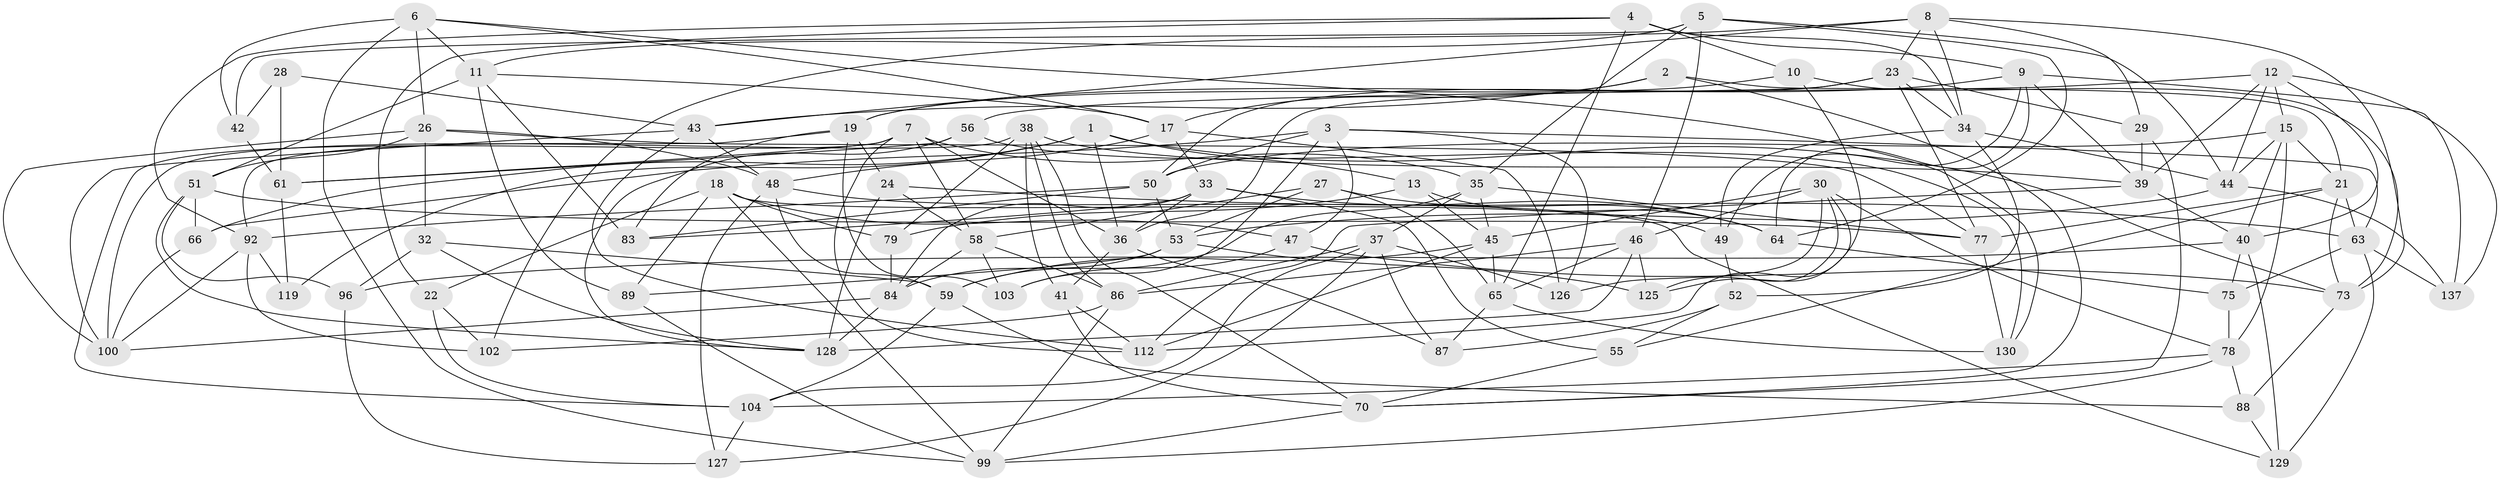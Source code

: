 // original degree distribution, {4: 1.0}
// Generated by graph-tools (version 1.1) at 2025/42/03/06/25 10:42:22]
// undirected, 85 vertices, 220 edges
graph export_dot {
graph [start="1"]
  node [color=gray90,style=filled];
  1 [super="+25"];
  2;
  3 [super="+118"];
  4 [super="+67"];
  5 [super="+31"];
  6 [super="+14"];
  7 [super="+20"];
  8 [super="+135"];
  9 [super="+106"];
  10;
  11 [super="+16"];
  12 [super="+111"];
  13;
  15 [super="+91"];
  17 [super="+72"];
  18 [super="+136"];
  19 [super="+81"];
  21 [super="+69"];
  22;
  23 [super="+54"];
  24;
  26 [super="+57"];
  27;
  28;
  29;
  30 [super="+74"];
  32;
  33 [super="+121"];
  34 [super="+82"];
  35 [super="+97"];
  36 [super="+131"];
  37 [super="+107"];
  38 [super="+62"];
  39 [super="+80"];
  40 [super="+60"];
  41;
  42;
  43 [super="+76"];
  44 [super="+68"];
  45 [super="+108"];
  46 [super="+71"];
  47;
  48 [super="+101"];
  49;
  50 [super="+123"];
  51 [super="+133"];
  52;
  53 [super="+134"];
  55;
  56;
  58 [super="+116"];
  59 [super="+109"];
  61 [super="+94"];
  63 [super="+110"];
  64 [super="+113"];
  65 [super="+90"];
  66;
  70 [super="+85"];
  73 [super="+124"];
  75;
  77 [super="+95"];
  78 [super="+117"];
  79;
  83;
  84 [super="+115"];
  86 [super="+98"];
  87;
  88;
  89;
  92 [super="+93"];
  96;
  99 [super="+122"];
  100 [super="+114"];
  102;
  103;
  104 [super="+105"];
  112 [super="+120"];
  119;
  125;
  126;
  127;
  128 [super="+132"];
  129;
  130;
  137;
  1 -- 119 [weight=2];
  1 -- 66;
  1 -- 36;
  1 -- 73;
  1 -- 13;
  2 -- 70;
  2 -- 43;
  2 -- 21;
  2 -- 17;
  3 -- 126;
  3 -- 63;
  3 -- 47;
  3 -- 66;
  3 -- 103;
  3 -- 50;
  4 -- 9;
  4 -- 92;
  4 -- 65;
  4 -- 10;
  4 -- 22;
  4 -- 34;
  5 -- 42;
  5 -- 64;
  5 -- 11;
  5 -- 44;
  5 -- 35;
  5 -- 46;
  6 -- 26;
  6 -- 42;
  6 -- 130;
  6 -- 17;
  6 -- 11;
  6 -- 99;
  7 -- 58;
  7 -- 35;
  7 -- 104;
  7 -- 36;
  7 -- 61;
  7 -- 112;
  8 -- 34;
  8 -- 73;
  8 -- 23;
  8 -- 43;
  8 -- 29;
  8 -- 102;
  9 -- 64;
  9 -- 19;
  9 -- 137;
  9 -- 49;
  9 -- 39;
  10 -- 125;
  10 -- 73;
  10 -- 19;
  11 -- 89;
  11 -- 83;
  11 -- 17;
  11 -- 51;
  12 -- 39;
  12 -- 137;
  12 -- 56;
  12 -- 40;
  12 -- 44;
  12 -- 15;
  13 -- 79;
  13 -- 45;
  13 -- 64;
  15 -- 44;
  15 -- 50;
  15 -- 21;
  15 -- 40;
  15 -- 78;
  17 -- 126;
  17 -- 48;
  17 -- 33;
  18 -- 89;
  18 -- 22;
  18 -- 99;
  18 -- 129;
  18 -- 79;
  18 -- 47;
  19 -- 24;
  19 -- 83;
  19 -- 92;
  19 -- 103;
  21 -- 73;
  21 -- 77;
  21 -- 55;
  21 -- 63;
  22 -- 102;
  22 -- 104;
  23 -- 50;
  23 -- 77;
  23 -- 36;
  23 -- 29;
  23 -- 34;
  24 -- 128;
  24 -- 58;
  24 -- 63;
  26 -- 51;
  26 -- 32;
  26 -- 48;
  26 -- 100;
  26 -- 77;
  27 -- 53;
  27 -- 65;
  27 -- 64;
  27 -- 58;
  28 -- 42;
  28 -- 61 [weight=2];
  28 -- 43;
  29 -- 70;
  29 -- 39;
  30 -- 126;
  30 -- 78;
  30 -- 125;
  30 -- 45;
  30 -- 112;
  30 -- 46;
  32 -- 59;
  32 -- 96;
  32 -- 128;
  33 -- 36;
  33 -- 84;
  33 -- 55;
  33 -- 64;
  33 -- 83;
  34 -- 49;
  34 -- 44;
  34 -- 52;
  35 -- 77;
  35 -- 37;
  35 -- 59;
  35 -- 45;
  36 -- 41;
  36 -- 87;
  37 -- 127;
  37 -- 86;
  37 -- 104;
  37 -- 126;
  37 -- 87;
  38 -- 41;
  38 -- 70;
  38 -- 86;
  38 -- 100;
  38 -- 79;
  38 -- 39;
  39 -- 40;
  39 -- 112;
  40 -- 75;
  40 -- 96;
  40 -- 129;
  41 -- 112;
  41 -- 70;
  42 -- 61;
  43 -- 100;
  43 -- 48;
  43 -- 112;
  44 -- 137;
  44 -- 53;
  45 -- 65;
  45 -- 59;
  45 -- 112;
  46 -- 125;
  46 -- 65;
  46 -- 86;
  46 -- 128;
  47 -- 103;
  47 -- 73;
  48 -- 127;
  48 -- 49;
  48 -- 59;
  49 -- 52;
  50 -- 92;
  50 -- 83;
  50 -- 53;
  51 -- 128;
  51 -- 77;
  51 -- 96;
  51 -- 66;
  52 -- 87;
  52 -- 55;
  53 -- 125;
  53 -- 89;
  53 -- 84;
  55 -- 70;
  56 -- 130;
  56 -- 61;
  56 -- 128;
  58 -- 84;
  58 -- 86;
  58 -- 103;
  59 -- 104;
  59 -- 88;
  61 -- 119;
  63 -- 75;
  63 -- 129;
  63 -- 137;
  64 -- 75;
  65 -- 130;
  65 -- 87;
  66 -- 100;
  70 -- 99;
  73 -- 88;
  75 -- 78;
  77 -- 130;
  78 -- 99;
  78 -- 88;
  78 -- 104;
  79 -- 84;
  84 -- 128;
  84 -- 100;
  86 -- 99;
  86 -- 102;
  88 -- 129;
  89 -- 99;
  92 -- 119;
  92 -- 102;
  92 -- 100;
  96 -- 127;
  104 -- 127;
}
